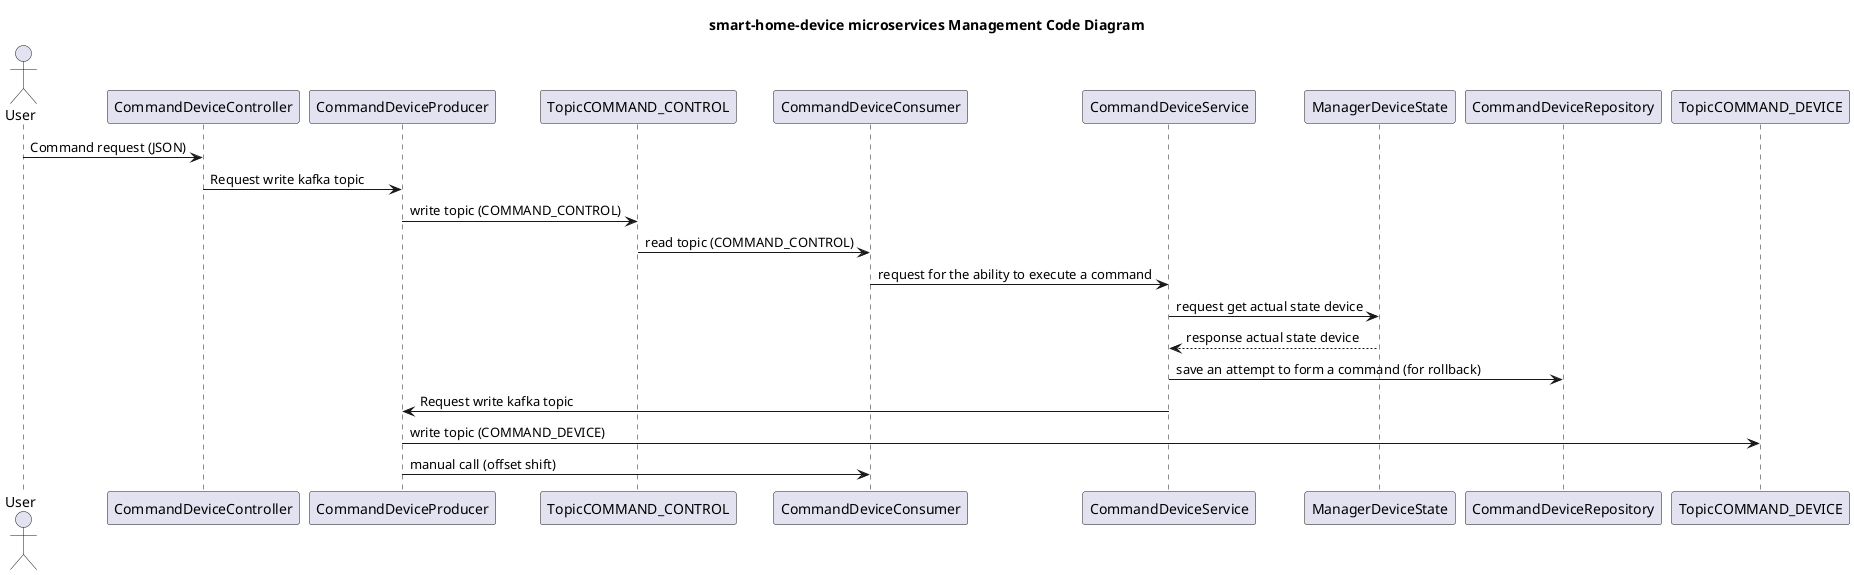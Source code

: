 @startuml
title smart-home-device microservices Management Code Diagram

actor User

User -> CommandDeviceController : Command request (JSON)
CommandDeviceController -> CommandDeviceProducer : Request write kafka topic
CommandDeviceProducer -> TopicCOMMAND_CONTROL : write topic (COMMAND_CONTROL)
TopicCOMMAND_CONTROL -> CommandDeviceConsumer : read topic (COMMAND_CONTROL)
CommandDeviceConsumer -> CommandDeviceService : request for the ability to execute a command
CommandDeviceService -> ManagerDeviceState : request get actual state device
ManagerDeviceState --> CommandDeviceService : response actual state device
CommandDeviceService -> CommandDeviceRepository : save an attempt to form a command (for rollback)
CommandDeviceService -> CommandDeviceProducer : Request write kafka topic
CommandDeviceProducer -> TopicCOMMAND_DEVICE : write topic (COMMAND_DEVICE)
CommandDeviceProducer -> CommandDeviceConsumer : manual call (offset shift)
@enduml